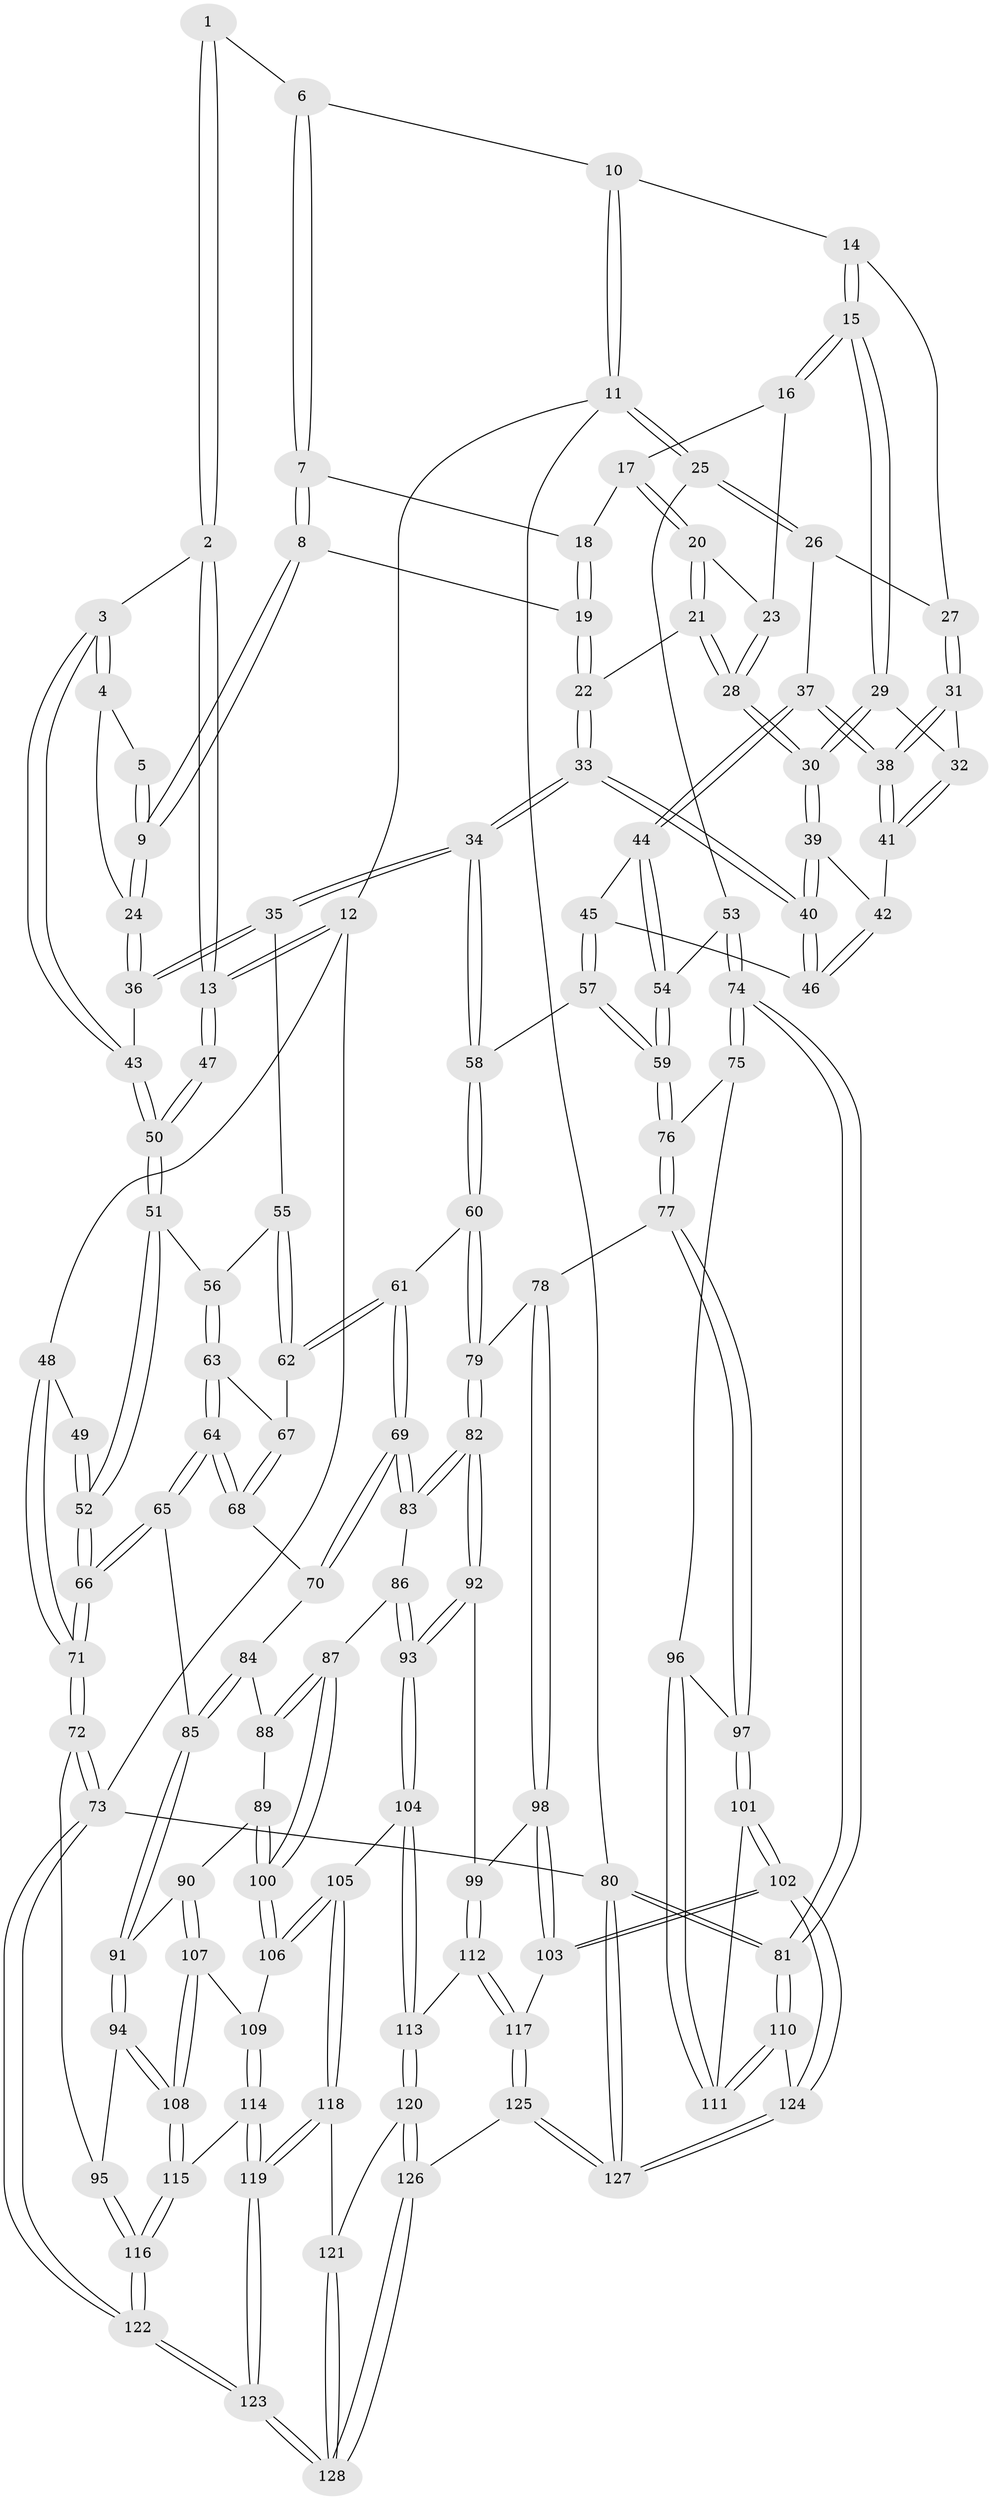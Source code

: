 // coarse degree distribution, {3: 0.11392405063291139, 5: 0.3924050632911392, 4: 0.4050632911392405, 6: 0.0759493670886076, 2: 0.012658227848101266}
// Generated by graph-tools (version 1.1) at 2025/52/02/27/25 19:52:44]
// undirected, 128 vertices, 317 edges
graph export_dot {
graph [start="1"]
  node [color=gray90,style=filled];
  1 [pos="+0.41777034075146885+0"];
  2 [pos="+0+0"];
  3 [pos="+0.2555794846093142+0.1548944656809234"];
  4 [pos="+0.3775222677285538+0.04463397025480287"];
  5 [pos="+0.4123596862728497+0"];
  6 [pos="+0.5668379669513322+0"];
  7 [pos="+0.5708360504102205+0"];
  8 [pos="+0.4812889422522991+0.09449161116961141"];
  9 [pos="+0.4559217232114991+0.10767997827982091"];
  10 [pos="+0.8491968546883756+0"];
  11 [pos="+1+0"];
  12 [pos="+0+0"];
  13 [pos="+0+0"];
  14 [pos="+0.800789341305515+0"];
  15 [pos="+0.7779328430666375+0.024075743683674242"];
  16 [pos="+0.6965632745728847+0.0483443005988598"];
  17 [pos="+0.596705245674093+0"];
  18 [pos="+0.5728410313757373+0"];
  19 [pos="+0.5498594819283149+0.10545489309955251"];
  20 [pos="+0.617432455810016+0.03629157897840004"];
  21 [pos="+0.588214894274491+0.10407083796806896"];
  22 [pos="+0.5612058277613733+0.11420287875618217"];
  23 [pos="+0.6547077063212747+0.07190005521128401"];
  24 [pos="+0.4554533164910773+0.10826041461525897"];
  25 [pos="+1+0"];
  26 [pos="+0.946226504445983+0.09728734282619833"];
  27 [pos="+0.8768391332745045+0.08895463005145995"];
  28 [pos="+0.6730508682546771+0.14521880077667076"];
  29 [pos="+0.7699321260620322+0.0828555267421838"];
  30 [pos="+0.6749466777957901+0.14799341039789626"];
  31 [pos="+0.8389412046160658+0.160262044886999"];
  32 [pos="+0.7709065923984264+0.08433422631238155"];
  33 [pos="+0.56040830825636+0.30804362698854987"];
  34 [pos="+0.5521498680039182+0.31826956853591293"];
  35 [pos="+0.47151390143238325+0.27989452424262484"];
  36 [pos="+0.40622696282611764+0.21942816059919854"];
  37 [pos="+0.8941302099886075+0.2290095352758759"];
  38 [pos="+0.8477148498934722+0.183990701132861"];
  39 [pos="+0.6687500697146079+0.1956123761564579"];
  40 [pos="+0.588357506862923+0.285856055226433"];
  41 [pos="+0.7572232599921543+0.19685070394174206"];
  42 [pos="+0.7355381935475802+0.2067404291412227"];
  43 [pos="+0.2701221347115874+0.19128052743237756"];
  44 [pos="+0.9045427729410389+0.2551147324677223"];
  45 [pos="+0.8259534457678286+0.30755765016235737"];
  46 [pos="+0.7833358236562581+0.2825840301170112"];
  47 [pos="+0.09916923447529297+0.2463305005923904"];
  48 [pos="+0+0.20256065724053626"];
  49 [pos="+0.0829064327066685+0.258469350487133"];
  50 [pos="+0.22873510094447427+0.2533881551889189"];
  51 [pos="+0.21762303347471043+0.31877744107842493"];
  52 [pos="+0+0.45428344542903376"];
  53 [pos="+1+0.25434732047288683"];
  54 [pos="+0.9706098063683879+0.2814979530238261"];
  55 [pos="+0.36730570695222614+0.37254001968834854"];
  56 [pos="+0.22474218883456987+0.3311185035410102"];
  57 [pos="+0.7647801371759411+0.4378992692294334"];
  58 [pos="+0.5820665475377818+0.41961725181581205"];
  59 [pos="+0.8956171191833968+0.5638985674763534"];
  60 [pos="+0.5439682831202696+0.5004662015678785"];
  61 [pos="+0.4313692276955406+0.543968454679091"];
  62 [pos="+0.33181696068761773+0.458641864182969"];
  63 [pos="+0.26233452082257724+0.43711908597808297"];
  64 [pos="+0.06708443571372882+0.5358713549859174"];
  65 [pos="+0+0.5412190621192955"];
  66 [pos="+0+0.517926642129918"];
  67 [pos="+0.27433799877033277+0.4469594835617184"];
  68 [pos="+0.240801181877847+0.5724548108788778"];
  69 [pos="+0.3805238761842163+0.6161533312482533"];
  70 [pos="+0.27259162869944364+0.6052236825298621"];
  71 [pos="+0+0.5246155022158231"];
  72 [pos="+0+0.6366951801227155"];
  73 [pos="+0+1"];
  74 [pos="+1+0.5883516971149065"];
  75 [pos="+0.9246821853380301+0.5874462743721185"];
  76 [pos="+0.8985278921612205+0.5695165452800952"];
  77 [pos="+0.6717410859996132+0.6745085098558375"];
  78 [pos="+0.6379057303967072+0.6601344654596463"];
  79 [pos="+0.6135983798017596+0.636736997399862"];
  80 [pos="+1+1"];
  81 [pos="+1+1"];
  82 [pos="+0.4636812292376603+0.7380582973088828"];
  83 [pos="+0.3809182333948927+0.6212564198925382"];
  84 [pos="+0.2201183678440776+0.6743944032081718"];
  85 [pos="+0.09557433324222288+0.6439692475610042"];
  86 [pos="+0.3529323538994007+0.6752751283151294"];
  87 [pos="+0.31243985269369495+0.7406787123063768"];
  88 [pos="+0.22365108764045924+0.6907602910115039"];
  89 [pos="+0.2010975822032568+0.744809292806299"];
  90 [pos="+0.17523917671645292+0.7641805019822676"];
  91 [pos="+0.13201985931234309+0.752802611813158"];
  92 [pos="+0.4647283475793646+0.7585827313719518"];
  93 [pos="+0.41684118711293344+0.8251871999246279"];
  94 [pos="+0.10621967894588862+0.779881241565307"];
  95 [pos="+0.07900170472554982+0.7941342092751715"];
  96 [pos="+0.8931403942416292+0.733546165583633"];
  97 [pos="+0.7083552990344181+0.7750827984285171"];
  98 [pos="+0.5569476814867266+0.7915565626835301"];
  99 [pos="+0.5443492709558562+0.7902076718817972"];
  100 [pos="+0.3088429538693857+0.7903482776243701"];
  101 [pos="+0.7044988846888464+0.8528704899402215"];
  102 [pos="+0.6935435230280041+0.8970433509602563"];
  103 [pos="+0.6071615814099589+0.8646618221410115"];
  104 [pos="+0.4098143759245659+0.8365114788706302"];
  105 [pos="+0.3210244227909079+0.8375790147352751"];
  106 [pos="+0.31859866945376064+0.833481618316969"];
  107 [pos="+0.18065388832519533+0.7790051266755194"];
  108 [pos="+0.14468994516858008+0.8411295335963277"];
  109 [pos="+0.202779894769405+0.8089740835330065"];
  110 [pos="+0.9514395577916366+0.9205568584875674"];
  111 [pos="+0.8987427489842216+0.7769965088552406"];
  112 [pos="+0.47055636447177607+0.9025924966226115"];
  113 [pos="+0.4591399991149425+0.8977527761333917"];
  114 [pos="+0.17015791057938912+0.8901865497889555"];
  115 [pos="+0.1484988512674441+0.8912740694161226"];
  116 [pos="+0.059704145024407566+0.9322998931168522"];
  117 [pos="+0.48012580241073544+0.9088325082056617"];
  118 [pos="+0.2870814904504397+0.9061173021169101"];
  119 [pos="+0.26335158933953917+0.923715376043854"];
  120 [pos="+0.38999037067412745+0.9732357642910842"];
  121 [pos="+0.34101738334601+0.9497362244740603"];
  122 [pos="+0+1"];
  123 [pos="+0.16624099483577645+1"];
  124 [pos="+0.6981508119304476+0.9090505767233581"];
  125 [pos="+0.5980666827582176+1"];
  126 [pos="+0.4326249654171726+1"];
  127 [pos="+0.6207788075628383+1"];
  128 [pos="+0.30578497751755335+1"];
  1 -- 2;
  1 -- 2;
  1 -- 6;
  2 -- 3;
  2 -- 13;
  2 -- 13;
  3 -- 4;
  3 -- 4;
  3 -- 43;
  3 -- 43;
  4 -- 5;
  4 -- 24;
  5 -- 9;
  5 -- 9;
  6 -- 7;
  6 -- 7;
  6 -- 10;
  7 -- 8;
  7 -- 8;
  7 -- 18;
  8 -- 9;
  8 -- 9;
  8 -- 19;
  9 -- 24;
  9 -- 24;
  10 -- 11;
  10 -- 11;
  10 -- 14;
  11 -- 12;
  11 -- 25;
  11 -- 25;
  11 -- 80;
  12 -- 13;
  12 -- 13;
  12 -- 48;
  12 -- 73;
  13 -- 47;
  13 -- 47;
  14 -- 15;
  14 -- 15;
  14 -- 27;
  15 -- 16;
  15 -- 16;
  15 -- 29;
  15 -- 29;
  16 -- 17;
  16 -- 23;
  17 -- 18;
  17 -- 20;
  17 -- 20;
  18 -- 19;
  18 -- 19;
  19 -- 22;
  19 -- 22;
  20 -- 21;
  20 -- 21;
  20 -- 23;
  21 -- 22;
  21 -- 28;
  21 -- 28;
  22 -- 33;
  22 -- 33;
  23 -- 28;
  23 -- 28;
  24 -- 36;
  24 -- 36;
  25 -- 26;
  25 -- 26;
  25 -- 53;
  26 -- 27;
  26 -- 37;
  27 -- 31;
  27 -- 31;
  28 -- 30;
  28 -- 30;
  29 -- 30;
  29 -- 30;
  29 -- 32;
  30 -- 39;
  30 -- 39;
  31 -- 32;
  31 -- 38;
  31 -- 38;
  32 -- 41;
  32 -- 41;
  33 -- 34;
  33 -- 34;
  33 -- 40;
  33 -- 40;
  34 -- 35;
  34 -- 35;
  34 -- 58;
  34 -- 58;
  35 -- 36;
  35 -- 36;
  35 -- 55;
  36 -- 43;
  37 -- 38;
  37 -- 38;
  37 -- 44;
  37 -- 44;
  38 -- 41;
  38 -- 41;
  39 -- 40;
  39 -- 40;
  39 -- 42;
  40 -- 46;
  40 -- 46;
  41 -- 42;
  42 -- 46;
  42 -- 46;
  43 -- 50;
  43 -- 50;
  44 -- 45;
  44 -- 54;
  44 -- 54;
  45 -- 46;
  45 -- 57;
  45 -- 57;
  47 -- 50;
  47 -- 50;
  48 -- 49;
  48 -- 71;
  48 -- 71;
  49 -- 52;
  49 -- 52;
  50 -- 51;
  50 -- 51;
  51 -- 52;
  51 -- 52;
  51 -- 56;
  52 -- 66;
  52 -- 66;
  53 -- 54;
  53 -- 74;
  53 -- 74;
  54 -- 59;
  54 -- 59;
  55 -- 56;
  55 -- 62;
  55 -- 62;
  56 -- 63;
  56 -- 63;
  57 -- 58;
  57 -- 59;
  57 -- 59;
  58 -- 60;
  58 -- 60;
  59 -- 76;
  59 -- 76;
  60 -- 61;
  60 -- 79;
  60 -- 79;
  61 -- 62;
  61 -- 62;
  61 -- 69;
  61 -- 69;
  62 -- 67;
  63 -- 64;
  63 -- 64;
  63 -- 67;
  64 -- 65;
  64 -- 65;
  64 -- 68;
  64 -- 68;
  65 -- 66;
  65 -- 66;
  65 -- 85;
  66 -- 71;
  66 -- 71;
  67 -- 68;
  67 -- 68;
  68 -- 70;
  69 -- 70;
  69 -- 70;
  69 -- 83;
  69 -- 83;
  70 -- 84;
  71 -- 72;
  71 -- 72;
  72 -- 73;
  72 -- 73;
  72 -- 95;
  73 -- 122;
  73 -- 122;
  73 -- 80;
  74 -- 75;
  74 -- 75;
  74 -- 81;
  74 -- 81;
  75 -- 76;
  75 -- 96;
  76 -- 77;
  76 -- 77;
  77 -- 78;
  77 -- 97;
  77 -- 97;
  78 -- 79;
  78 -- 98;
  78 -- 98;
  79 -- 82;
  79 -- 82;
  80 -- 81;
  80 -- 81;
  80 -- 127;
  80 -- 127;
  81 -- 110;
  81 -- 110;
  82 -- 83;
  82 -- 83;
  82 -- 92;
  82 -- 92;
  83 -- 86;
  84 -- 85;
  84 -- 85;
  84 -- 88;
  85 -- 91;
  85 -- 91;
  86 -- 87;
  86 -- 93;
  86 -- 93;
  87 -- 88;
  87 -- 88;
  87 -- 100;
  87 -- 100;
  88 -- 89;
  89 -- 90;
  89 -- 100;
  89 -- 100;
  90 -- 91;
  90 -- 107;
  90 -- 107;
  91 -- 94;
  91 -- 94;
  92 -- 93;
  92 -- 93;
  92 -- 99;
  93 -- 104;
  93 -- 104;
  94 -- 95;
  94 -- 108;
  94 -- 108;
  95 -- 116;
  95 -- 116;
  96 -- 97;
  96 -- 111;
  96 -- 111;
  97 -- 101;
  97 -- 101;
  98 -- 99;
  98 -- 103;
  98 -- 103;
  99 -- 112;
  99 -- 112;
  100 -- 106;
  100 -- 106;
  101 -- 102;
  101 -- 102;
  101 -- 111;
  102 -- 103;
  102 -- 103;
  102 -- 124;
  102 -- 124;
  103 -- 117;
  104 -- 105;
  104 -- 113;
  104 -- 113;
  105 -- 106;
  105 -- 106;
  105 -- 118;
  105 -- 118;
  106 -- 109;
  107 -- 108;
  107 -- 108;
  107 -- 109;
  108 -- 115;
  108 -- 115;
  109 -- 114;
  109 -- 114;
  110 -- 111;
  110 -- 111;
  110 -- 124;
  112 -- 113;
  112 -- 117;
  112 -- 117;
  113 -- 120;
  113 -- 120;
  114 -- 115;
  114 -- 119;
  114 -- 119;
  115 -- 116;
  115 -- 116;
  116 -- 122;
  116 -- 122;
  117 -- 125;
  117 -- 125;
  118 -- 119;
  118 -- 119;
  118 -- 121;
  119 -- 123;
  119 -- 123;
  120 -- 121;
  120 -- 126;
  120 -- 126;
  121 -- 128;
  121 -- 128;
  122 -- 123;
  122 -- 123;
  123 -- 128;
  123 -- 128;
  124 -- 127;
  124 -- 127;
  125 -- 126;
  125 -- 127;
  125 -- 127;
  126 -- 128;
  126 -- 128;
}
